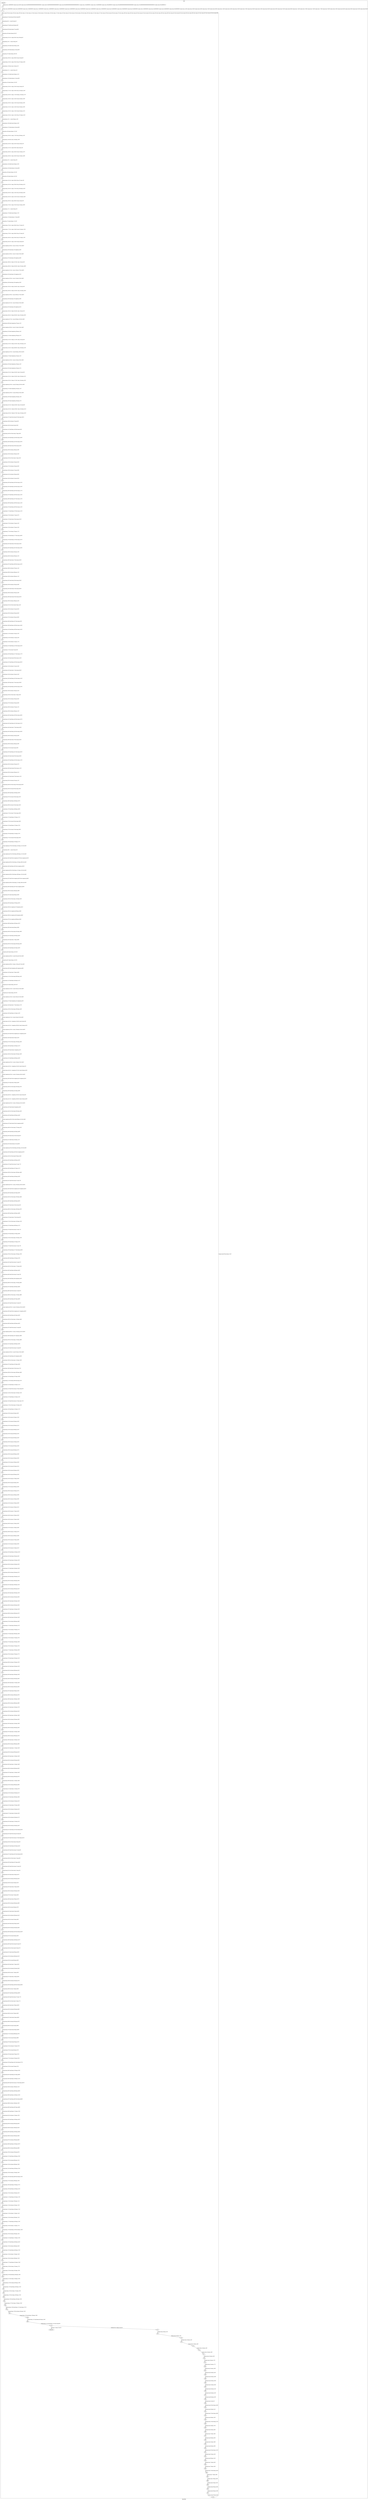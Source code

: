 digraph G {
label="Btor2XCFA";
subgraph cluster_0 {
label="main";
main_init[];
l1[];
l3[];
l4[];
l5[];
l6[];
l7[];
l8[];
l9[];
l10[];
l11[];
l12[];
l13[];
l14[];
l15[];
l16[];
l17[];
l18[];
l19[];
l20[];
l21[];
l22[];
l23[];
l24[];
l25[];
l26[];
l27[];
l28[];
l29[];
l30[];
l31[];
l32[];
l33[];
l34[];
l35[];
l36[];
l37[];
l38[];
l39[];
l40[];
l41[];
l42[];
l43[];
l44[];
l45[];
l46[];
l47[];
l48[];
l49[];
l50[];
l51[];
l52[];
l53[];
l54[];
l55[];
l56[];
l57[];
l58[];
l59[];
l60[];
l61[];
l62[];
l63[];
l64[];
l65[];
l66[];
l67[];
l68[];
l69[];
l70[];
l71[];
l72[];
l73[];
l74[];
l75[];
l76[];
l77[];
l78[];
l79[];
l80[];
l81[];
l82[];
l83[];
l84[];
l85[];
l86[];
l87[];
l88[];
l89[];
l90[];
l91[];
l92[];
l93[];
l94[];
l95[];
l96[];
l97[];
l98[];
l99[];
l100[];
l101[];
l102[];
l103[];
l104[];
l105[];
l106[];
l107[];
l108[];
l109[];
l110[];
l111[];
l112[];
l113[];
l114[];
l115[];
l116[];
l117[];
l118[];
l119[];
l120[];
l121[];
l122[];
l123[];
l124[];
l125[];
l126[];
l127[];
l128[];
l129[];
l130[];
l131[];
l132[];
l133[];
l134[];
l135[];
l136[];
l137[];
l138[];
l139[];
l140[];
l141[];
l142[];
l143[];
l144[];
l145[];
l146[];
l147[];
l148[];
l149[];
l150[];
l151[];
l152[];
l153[];
l154[];
l155[];
l156[];
l157[];
l158[];
l159[];
l160[];
l161[];
l162[];
l163[];
l164[];
l165[];
l166[];
l167[];
l168[];
l169[];
l170[];
l171[];
l172[];
l173[];
l174[];
l175[];
l176[];
l177[];
l178[];
l179[];
l180[];
l181[];
l182[];
l183[];
l184[];
l185[];
l186[];
l187[];
l188[];
l189[];
l190[];
l191[];
l192[];
l193[];
l194[];
l195[];
l196[];
l197[];
l198[];
l199[];
l200[];
l201[];
l202[];
l203[];
l204[];
l205[];
l206[];
l207[];
l208[];
l209[];
l210[];
l211[];
l212[];
l213[];
l214[];
l215[];
l216[];
l217[];
l218[];
l219[];
l220[];
l221[];
l222[];
l223[];
l224[];
l225[];
l226[];
l227[];
l228[];
l229[];
l230[];
l231[];
l232[];
l233[];
l234[];
l235[];
l236[];
l237[];
l238[];
l239[];
l240[];
l241[];
l242[];
l243[];
l244[];
l245[];
l246[];
l247[];
l248[];
l249[];
l250[];
l251[];
l252[];
l253[];
l254[];
l255[];
l256[];
l257[];
l258[];
l259[];
l260[];
l261[];
l262[];
l263[];
l264[];
l265[];
l266[];
l267[];
l268[];
l269[];
l270[];
l271[];
l272[];
l273[];
l274[];
l275[];
l276[];
l277[];
l278[];
l279[];
l280[];
l281[];
l282[];
l283[];
l284[];
l285[];
l286[];
l287[];
l288[];
l289[];
l290[];
l291[];
l292[];
l293[];
l294[];
l295[];
l296[];
l297[];
l298[];
l299[];
l300[];
l301[];
l302[];
l303[];
l304[];
l305[];
l306[];
l307[];
l308[];
l309[];
l310[];
l311[];
l312[];
l313[];
l314[];
l315[];
l316[];
l317[];
l318[];
l319[];
l320[];
l321[];
l322[];
l323[];
l324[];
l325[];
l326[];
l327[];
l328[];
l329[];
l330[];
l331[];
l332[];
l333[];
l334[];
l335[];
l336[];
l337[];
l338[];
l339[];
l340[];
l341[];
l342[];
l343[];
l344[];
l345[];
l346[];
l347[];
l348[];
l349[];
l350[];
l351[];
l352[];
l353[];
l354[];
l355[];
l356[];
l357[];
l358[];
l359[];
l360[];
l361[];
l362[];
l363[];
l364[];
l365[];
l366[];
l367[];
l368[];
l369[];
l370[];
l371[];
l372[];
l373[];
l374[];
l375[];
l376[];
l377[];
l378[];
l379[];
l380[];
l381[];
l382[];
l383[];
l384[];
l385[];
l386[];
l387[];
l388[];
l389[];
l390[];
l391[];
l392[];
l393[];
l394[];
l395[];
l396[];
l397[];
l398[];
l399[];
l400[];
l401[];
l402[];
l403[];
l404[];
l405[];
l406[];
l407[];
l408[];
l409[];
l410[];
l411[];
l412[];
l413[];
l414[];
l415[];
l416[];
l417[];
l418[];
l419[];
l420[];
l421[];
l422[];
l423[];
l424[];
l425[];
l426[];
l427[];
l428[];
l429[];
l430[];
l431[];
l432[];
l433[];
l434[];
l435[];
l436[];
l437[];
l438[];
l439[];
l440[];
l441[];
l442[];
l443[];
l444[];
l445[];
l446[];
l447[];
l448[];
l449[];
l450[];
l451[];
l452[];
l453[];
l454[];
l455[];
l456[];
l457[];
l458[];
l459[];
l460[];
l461[];
l462[];
l463[];
l464[];
l465[];
l466[];
l467[];
l468[];
l469[];
l470[];
l471[];
l472[];
l473[];
l474[];
l475[];
l476[];
l477[];
l478[];
l479[];
l480[];
l481[];
l482[];
l483[];
l484[];
l485[];
l486[];
l487[];
l488[];
l489[];
l490[];
l491[];
l492[];
l493[];
l494[];
l495[];
l496[];
l497[];
l498[];
l499[];
l500[];
l501[];
l502[];
l503[];
l504[];
l505[];
l506[];
l507[];
l508[];
l509[];
l510[];
l511[];
l512[];
l513[];
l514[];
l515[];
l516[];
l517[];
l518[];
l519[];
l520[];
l521[];
l522[];
l523[];
l524[];
l525[];
l526[];
l527[];
l528[];
l529[];
l530[];
l531[];
l532[];
l533[];
l534[];
l535[];
l536[];
l537[];
l538[];
l539[];
l540[];
l541[];
l542[];
l543[];
l544[];
l545[];
l546[];
l547[];
l548[];
l549[];
l550[];
l551[];
l552[];
l553[];
l554[];
l555[];
l556[];
l557[];
l558[];
l559[];
l560[];
l561[];
l562[];
l563[];
l564[];
l565[];
l566[];
l567[];
l568[];
l569[];
l570[];
main_error[];
l571[];
l572[];
l573[];
l574[];
l575[];
l576[];
l577[];
l578[];
l579[];
l580[];
l581[];
l582[];
l583[];
l584[];
l585[];
l586[];
l587[];
l588[];
l589[];
l590[];
l591[];
l592[];
l593[];
l594[];
l595[];
l596[];
l597[];
l598[];
l599[];
l600[];
l601[];
l602[];
l603[];
l604[];
l605[];
l606[];
l607[];
l608[];
l609[];
l610[];
l611[];
l612[];
main_init -> l1 [label="[(assign const_5 #b00000000),(assign const_40 #b0),(assign const_94 #b00000000000000000000000000000001),(assign const_95 #b000000000000000000000000),(assign const_98 #b00000000000000000000000000000011),(assign const_118 #b00000001),(assign const_152 #b00000000),(assign const_198 #b00000010),(assign const_206 #b00000000000000000000000000000000),(assign const_225 #b00000000000000000000000000000010),(assign const_503 #b00000011)] "];
l3 -> l4 [label="[(havoc input_93),(havoc input_103),(havoc input_108),(havoc input_112),(havoc input_113),(havoc input_114),(havoc input_115),(havoc input_116),(havoc input_117),(havoc input_120),(havoc input_125),(havoc input_142),(havoc input_145),(havoc input_146),(havoc input_151),(havoc input_157),(havoc input_159),(havoc input_160),(havoc input_167),(havoc input_168),(havoc input_236),(havoc input_243),(havoc input_252),(havoc input_254),(havoc input_256),(havoc input_258),(havoc input_260),(havoc input_262),(havoc input_302),(havoc input_304),(havoc input_306),(havoc input_314),(havoc input_332),(havoc input_334),(havoc input_336)] "];
l4 -> l5 [label="[(assign binary_91 (bvand state_49 (bvnot state_89)))] "];
l5 -> l6 [label="[(assign binary_96 (++ const_95 state_6))] "];
l6 -> l7 [label="[(assign binary_97 (bvadd const_94 binary_96))] "];
l7 -> l8 [label="[(assign binary_99 (bvsrem binary_97 const_98))] "];
l8 -> l9 [label="[(assign slice_100 (extract binary_99 0 8))] "];
l9 -> l10 [label="[(assign ternary_101 (ite (= input_93 #b1) slice_100 state_6))] "];
l10 -> l11 [label="[(assign binary_104 (++ const_95 state_24))] "];
l11 -> l12 [label="[(assign binary_105 (bvadd const_94 binary_104))] "];
l12 -> l13 [label="[(assign binary_106 (bvsrem binary_105 const_98))] "];
l13 -> l14 [label="[(assign slice_107 (extract binary_106 0 8))] "];
l14 -> l15 [label="[(assign ternary_109 (ite (= input_108 #b1) state_20 state_8))] "];
l15 -> l16 [label="[(assign ternary_110 (ite (= input_103 #b1) slice_107 ternary_109))] "];
l16 -> l17 [label="[(assign binary_119 (bvxor const_118 state_12))] "];
l17 -> l18 [label="[(assign binary_121 (++ const_95 state_14))] "];
l18 -> l19 [label="[(assign binary_122 (bvadd const_94 binary_121))] "];
l19 -> l20 [label="[(assign binary_123 (bvsrem binary_122 const_98))] "];
l20 -> l21 [label="[(assign slice_124 (extract binary_123 0 8))] "];
l21 -> l22 [label="[(assign ternary_126 (ite (= input_125 #b1) state_16 state_10))] "];
l22 -> l23 [label="[(assign ternary_127 (ite (= input_120 #b1) slice_124 ternary_126))] "];
l23 -> l24 [label="[(assign ternary_128 (ite (= input_117 #b1) binary_119 ternary_127))] "];
l24 -> l25 [label="[(assign ternary_129 (ite (= input_116 #b1) state_24 ternary_128))] "];
l25 -> l26 [label="[(assign ternary_130 (ite (= input_115 #b1) state_26 ternary_129))] "];
l26 -> l27 [label="[(assign ternary_131 (ite (= input_114 #b1) state_18 ternary_130))] "];
l27 -> l28 [label="[(assign ternary_132 (ite (= input_113 #b1) state_20 ternary_131))] "];
l28 -> l29 [label="[(assign ternary_133 (ite (= input_112 #b1) slice_107 ternary_132))] "];
l29 -> l30 [label="[(assign binary_135 (++ const_95 binary_119))] "];
l30 -> l31 [label="[(assign binary_136 (bvadd const_94 binary_135))] "];
l31 -> l32 [label="[(assign binary_137 (bvsrem binary_136 const_98))] "];
l32 -> l33 [label="[(assign slice_138 (extract binary_137 0 8))] "];
l33 -> l34 [label="[(assign ternary_139 (ite (= input_117 #b1) slice_138 binary_119))] "];
l34 -> l35 [label="[(assign binary_140 (bvxor const_118 ternary_139))] "];
l35 -> l36 [label="[(assign ternary_143 (ite (= input_142 #b1) state_16 state_14))] "];
l36 -> l37 [label="[(assign ternary_147 (ite (= input_93 #b1) state_6 state_16))] "];
l37 -> l38 [label="[(assign ternary_148 (ite (= input_146 #b1) state_10 ternary_147))] "];
l38 -> l39 [label="[(assign ternary_149 (ite (= input_145 #b1) state_10 ternary_148))] "];
l39 -> l40 [label="[(assign binary_153 (++ const_95 state_18))] "];
l40 -> l41 [label="[(assign binary_154 (bvadd const_94 binary_153))] "];
l41 -> l42 [label="[(assign binary_155 (bvsrem binary_154 const_98))] "];
l42 -> l43 [label="[(assign slice_156 (extract binary_155 0 8))] "];
l43 -> l44 [label="[(assign slice_158 (extract binary_154 0 8))] "];
l44 -> l45 [label="[(assign ternary_161 (ite (= input_160 #b1) slice_107 state_18))] "];
l45 -> l46 [label="[(assign ternary_162 (ite (= input_159 #b1) slice_156 ternary_161))] "];
l46 -> l47 [label="[(assign ternary_163 (ite (= input_157 #b1) slice_158 ternary_162))] "];
l47 -> l48 [label="[(assign ternary_164 (ite (= input_114 #b1) slice_156 ternary_163))] "];
l48 -> l49 [label="[(assign ternary_165 (ite (= input_151 #b1) const_152 ternary_164))] "];
l49 -> l50 [label="[(assign ternary_169 (ite (= input_168 #b1) state_10 state_20))] "];
l50 -> l51 [label="[(assign ternary_170 (ite (= input_167 #b1) state_10 ternary_169))] "];
l51 -> l52 [label="[(assign binary_172 (++ const_95 state_22))] "];
l52 -> l53 [label="[(assign binary_173 (bvadd const_94 binary_172))] "];
l53 -> l54 [label="[(assign binary_174 (bvsrem binary_173 const_98))] "];
l54 -> l55 [label="[(assign slice_175 (extract binary_174 0 8))] "];
l55 -> l56 [label="[(assign ternary_176 (ite (= input_108 #b1) slice_175 state_22))] "];
l56 -> l57 [label="[(assign ternary_177 (ite (= input_116 #b1) const_152 ternary_176))] "];
l57 -> l58 [label="[(assign ternary_179 (ite (= input_108 #b1) slice_107 state_24))] "];
l58 -> l59 [label="[(assign ternary_180 (ite (= input_103 #b1) slice_107 ternary_179))] "];
l59 -> l60 [label="[(assign ternary_182 (ite (= input_116 #b1) state_24 state_26))] "];
l60 -> l61 [label="[(assign comparison_184 (ite (= const_152 slice_107) #b1 #b0))] "];
l61 -> l62 [label="[(assign binary_185 (bvand input_103 comparison_184))] "];
l62 -> l63 [label="[(assign comparison_186 (ite (= const_152 state_20) #b1 #b0))] "];
l63 -> l64 [label="[(assign binary_187 (bvand input_160 comparison_186))] "];
l64 -> l65 [label="[(assign ternary_188 (ite (= binary_187 #b1) const_118 state_28))] "];
l65 -> l66 [label="[(assign ternary_189 (ite (= binary_185 #b1) const_152 ternary_188))] "];
l66 -> l67 [label="[(assign comparison_191 (ite (= const_118 slice_107) #b1 #b0))] "];
l67 -> l68 [label="[(assign binary_192 (bvand input_103 comparison_191))] "];
l68 -> l69 [label="[(assign comparison_193 (ite (= const_118 state_20) #b1 #b0))] "];
l69 -> l70 [label="[(assign binary_194 (bvand input_160 comparison_193))] "];
l70 -> l71 [label="[(assign ternary_195 (ite (= binary_194 #b1) const_118 state_30))] "];
l71 -> l72 [label="[(assign ternary_196 (ite (= binary_192 #b1) const_152 ternary_195))] "];
l72 -> l73 [label="[(assign comparison_199 (ite (= const_198 slice_107) #b1 #b0))] "];
l73 -> l74 [label="[(assign binary_200 (bvand input_103 comparison_199))] "];
l74 -> l75 [label="[(assign comparison_201 (ite (= const_198 state_20) #b1 #b0))] "];
l75 -> l76 [label="[(assign binary_202 (bvand input_160 comparison_201))] "];
l76 -> l77 [label="[(assign ternary_203 (ite (= binary_202 #b1) const_118 state_32))] "];
l77 -> l78 [label="[(assign ternary_204 (ite (= binary_200 #b1) const_152 ternary_203))] "];
l78 -> l79 [label="[(assign comparison_207 (ite (= const_206 binary_106) #b1 #b0))] "];
l79 -> l80 [label="[(assign binary_208 (bvand comparison_207 input_112))] "];
l80 -> l81 [label="[(assign comparison_209 (ite (= const_152 state_18) #b1 #b0))] "];
l81 -> l82 [label="[(assign binary_210 (bvand comparison_209 input_114))] "];
l82 -> l83 [label="[(assign binary_211 (bvand comparison_209 input_157))] "];
l83 -> l84 [label="[(assign ternary_212 (ite (= binary_211 #b1) const_152 state_34))] "];
l84 -> l85 [label="[(assign ternary_213 (ite (= binary_210 #b1) const_118 ternary_212))] "];
l85 -> l86 [label="[(assign ternary_214 (ite (= binary_208 #b1) const_118 ternary_213))] "];
l86 -> l87 [label="[(assign comparison_216 (ite (= const_94 binary_106) #b1 #b0))] "];
l87 -> l88 [label="[(assign binary_217 (bvand comparison_216 input_112))] "];
l88 -> l89 [label="[(assign comparison_218 (ite (= const_118 state_18) #b1 #b0))] "];
l89 -> l90 [label="[(assign binary_219 (bvand comparison_218 input_114))] "];
l90 -> l91 [label="[(assign binary_220 (bvand comparison_218 input_157))] "];
l91 -> l92 [label="[(assign ternary_221 (ite (= binary_220 #b1) const_152 state_36))] "];
l92 -> l93 [label="[(assign ternary_222 (ite (= binary_219 #b1) const_118 ternary_221))] "];
l93 -> l94 [label="[(assign ternary_223 (ite (= binary_217 #b1) const_118 ternary_222))] "];
l94 -> l95 [label="[(assign comparison_226 (ite (= const_225 binary_106) #b1 #b0))] "];
l95 -> l96 [label="[(assign binary_227 (bvand comparison_226 input_112))] "];
l96 -> l97 [label="[(assign comparison_228 (ite (= const_198 state_18) #b1 #b0))] "];
l97 -> l98 [label="[(assign binary_229 (bvand comparison_228 input_114))] "];
l98 -> l99 [label="[(assign binary_230 (bvand comparison_228 input_157))] "];
l99 -> l100 [label="[(assign ternary_231 (ite (= binary_230 #b1) const_152 state_38))] "];
l100 -> l101 [label="[(assign ternary_232 (ite (= binary_229 #b1) const_118 ternary_231))] "];
l101 -> l102 [label="[(assign ternary_233 (ite (= binary_227 #b1) const_118 ternary_232))] "];
l102 -> l103 [label="[(assign binary_237 (bvand (bvnot state_43) (bvnot input_236)))] "];
l103 -> l104 [label="[(assign binary_238 (bvor binary_237 input_93))] "];
l104 -> l105 [label="[(assign binary_240 (bvor state_45 input_236))] "];
l105 -> l106 [label="[(assign binary_241 (bvand binary_240 (bvnot input_93)))] "];
l106 -> l107 [label="[(assign binary_244 (bvor (bvnot state_47) input_243))] "];
l107 -> l108 [label="[(assign binary_245 (bvand binary_244 (bvnot input_108)))] "];
l108 -> l109 [label="[(assign binary_246 (bvand binary_245 (bvnot input_103)))] "];
l109 -> l110 [label="[(assign binary_248 (bvand state_49 (bvnot input_243)))] "];
l110 -> l111 [label="[(assign binary_249 (bvor binary_248 input_108))] "];
l111 -> l112 [label="[(assign binary_250 (bvor binary_249 input_103))] "];
l112 -> l113 [label="[(assign binary_253 (bvor (bvnot state_51) input_252))] "];
l113 -> l114 [label="[(assign binary_255 (bvor binary_253 input_254))] "];
l114 -> l115 [label="[(assign binary_257 (bvor binary_255 input_256))] "];
l115 -> l116 [label="[(assign binary_259 (bvor binary_257 input_258))] "];
l116 -> l117 [label="[(assign binary_261 (bvor binary_259 input_260))] "];
l117 -> l118 [label="[(assign binary_263 (bvor binary_261 input_262))] "];
l118 -> l119 [label="[(assign binary_264 (bvand binary_263 (bvnot input_125)))] "];
l119 -> l120 [label="[(assign binary_265 (bvand binary_264 (bvnot input_120)))] "];
l120 -> l121 [label="[(assign binary_266 (bvand binary_265 (bvnot input_117)))] "];
l121 -> l122 [label="[(assign binary_267 (bvand binary_266 (bvnot input_116)))] "];
l122 -> l123 [label="[(assign binary_268 (bvand binary_267 (bvnot input_115)))] "];
l123 -> l124 [label="[(assign binary_269 (bvand binary_268 (bvnot input_114)))] "];
l124 -> l125 [label="[(assign binary_270 (bvand binary_269 (bvnot input_113)))] "];
l125 -> l126 [label="[(assign binary_271 (bvand binary_270 (bvnot input_112)))] "];
l126 -> l127 [label="[(assign binary_272 (bvor binary_271 input_167))] "];
l127 -> l128 [label="[(assign binary_274 (bvand state_53 (bvnot input_252)))] "];
l128 -> l129 [label="[(assign binary_275 (bvor binary_274 input_125))] "];
l129 -> l130 [label="[(assign binary_276 (bvor binary_275 input_120))] "];
l130 -> l131 [label="[(assign binary_277 (bvor binary_276 input_117))] "];
l131 -> l132 [label="[(assign binary_278 (bvand binary_277 (bvnot input_168)))] "];
l132 -> l133 [label="[(assign binary_279 (bvand binary_278 (bvnot input_167)))] "];
l133 -> l134 [label="[(assign binary_281 (bvand state_55 (bvnot input_254)))] "];
l134 -> l135 [label="[(assign binary_282 (bvand binary_281 (bvnot input_146)))] "];
l135 -> l136 [label="[(assign binary_283 (bvor binary_282 input_116))] "];
l136 -> l137 [label="[(assign binary_284 (bvor binary_283 input_115))] "];
l137 -> l138 [label="[(assign binary_286 (bvand state_57 (bvnot input_256)))] "];
l138 -> l139 [label="[(assign binary_287 (bvand binary_286 (bvnot input_145)))] "];
l139 -> l140 [label="[(assign binary_288 (bvor binary_287 input_114))] "];
l140 -> l141 [label="[(assign binary_289 (bvor binary_288 input_113))] "];
l141 -> l142 [label="[(assign binary_290 (bvor binary_289 input_112))] "];
l142 -> l143 [label="[(assign binary_292 (bvand state_59 (bvnot input_258)))] "];
l143 -> l144 [label="[(assign binary_293 (bvor binary_292 input_168))] "];
l144 -> l145 [label="[(assign binary_295 (bvand state_61 (bvnot input_260)))] "];
l145 -> l146 [label="[(assign binary_296 (bvor binary_295 input_146))] "];
l146 -> l147 [label="[(assign binary_298 (bvand state_63 (bvnot input_262)))] "];
l147 -> l148 [label="[(assign binary_299 (bvor binary_298 input_145))] "];
l148 -> l149 [label="[(assign binary_301 (bvor (bvnot state_65) input_142))] "];
l149 -> l150 [label="[(assign binary_303 (bvor binary_301 input_302))] "];
l150 -> l151 [label="[(assign binary_305 (bvor binary_303 input_304))] "];
l151 -> l152 [label="[(assign binary_307 (bvor binary_305 input_306))] "];
l152 -> l153 [label="[(assign binary_308 (bvand binary_307 (bvnot input_93)))] "];
l153 -> l154 [label="[(assign binary_309 (bvand binary_308 (bvnot input_146)))] "];
l154 -> l155 [label="[(assign binary_310 (bvand binary_309 (bvnot input_145)))] "];
l155 -> l156 [label="[(assign binary_311 (bvor binary_310 input_125))] "];
l156 -> l157 [label="[(assign binary_312 (bvor binary_311 input_120))] "];
l157 -> l158 [label="[(assign binary_313 (bvor binary_312 input_117))] "];
l158 -> l159 [label="[(assign binary_315 (bvand binary_313 (bvnot input_314)))] "];
l159 -> l160 [label="[(assign binary_317 (bvor state_67 input_93))] "];
l160 -> l161 [label="[(assign binary_318 (bvand binary_317 (bvnot input_117)))] "];
l161 -> l162 [label="[(assign binary_320 (bvand state_69 (bvnot input_142)))] "];
l162 -> l163 [label="[(assign binary_321 (bvand binary_320 (bvnot input_302)))] "];
l163 -> l164 [label="[(assign binary_322 (bvor binary_321 input_146))] "];
l164 -> l165 [label="[(assign binary_324 (bvand state_71 (bvnot input_304)))] "];
l165 -> l166 [label="[(assign binary_325 (bvor binary_324 input_145))] "];
l166 -> l167 [label="[(assign binary_326 (bvand binary_325 (bvnot input_125)))] "];
l167 -> l168 [label="[(assign binary_328 (bvand state_73 (bvnot input_306)))] "];
l168 -> l169 [label="[(assign binary_329 (bvand binary_328 (bvnot input_120)))] "];
l169 -> l170 [label="[(assign binary_330 (bvor binary_329 input_314))] "];
l170 -> l171 [label="[(assign binary_333 (bvor (bvnot state_75) input_332))] "];
l171 -> l172 [label="[(assign binary_335 (bvor binary_333 input_334))] "];
l172 -> l173 [label="[(assign binary_337 (bvor binary_335 input_336))] "];
l173 -> l174 [label="[(assign binary_338 (bvor binary_337 input_115))] "];
l174 -> l175 [label="[(assign binary_339 (bvor binary_338 input_113))] "];
l175 -> l176 [label="[(assign binary_340 (bvand binary_339 (bvnot input_168)))] "];
l176 -> l177 [label="[(assign binary_341 (bvand binary_340 (bvnot input_167)))] "];
l177 -> l178 [label="[(assign binary_342 (bvand binary_341 (bvnot input_151)))] "];
l178 -> l179 [label="[(assign binary_344 (bvand state_77 (bvnot input_160)))] "];
l179 -> l180 [label="[(assign binary_345 (bvand binary_344 (bvnot input_108)))] "];
l180 -> l181 [label="[(assign binary_346 (bvor binary_345 input_168))] "];
l181 -> l182 [label="[(assign binary_348 (bvand state_79 (bvnot input_334)))] "];
l182 -> l183 [label="[(assign binary_349 (bvor binary_348 input_108))] "];
l183 -> l184 [label="[(assign binary_351 (bvor state_81 input_160))] "];
l184 -> l185 [label="[(assign binary_352 (bvand binary_351 (bvnot input_332)))] "];
l185 -> l186 [label="[(assign binary_354 (bvand state_83 (bvnot input_336)))] "];
l186 -> l187 [label="[(assign binary_355 (bvand binary_354 (bvnot input_113)))] "];
l187 -> l188 [label="[(assign binary_356 (bvor binary_355 input_167))] "];
l188 -> l189 [label="[(assign binary_358 (bvand state_85 (bvnot input_112)))] "];
l189 -> l190 [label="[(assign binary_359 (bvor binary_358 input_151))] "];
l190 -> l191 [label="[(assign binary_361 (bvand state_87 (bvnot input_115)))] "];
l191 -> l192 [label="[(assign binary_362 (bvor binary_361 input_112))] "];
l192 -> l193 [label="[(assign binary_364 (bvor (bvnot state_43) (bvnot input_236)))] "];
l193 -> l194 [label="[(assign binary_365 (bvor state_49 (bvnot input_243)))] "];
l194 -> l195 [label="[(assign binary_366 (bvand binary_364 binary_365))] "];
l195 -> l196 [label="[(assign binary_367 (bvor state_53 (bvnot input_252)))] "];
l196 -> l197 [label="[(assign binary_368 (bvand binary_366 binary_367))] "];
l197 -> l198 [label="[(assign binary_369 (bvor state_55 (bvnot input_254)))] "];
l198 -> l199 [label="[(assign binary_370 (bvand binary_368 binary_369))] "];
l199 -> l200 [label="[(assign binary_371 (bvor state_57 (bvnot input_256)))] "];
l200 -> l201 [label="[(assign binary_372 (bvand binary_370 binary_371))] "];
l201 -> l202 [label="[(assign binary_373 (bvor state_59 (bvnot input_258)))] "];
l202 -> l203 [label="[(assign binary_374 (bvand binary_372 binary_373))] "];
l203 -> l204 [label="[(assign binary_375 (bvor state_61 (bvnot input_260)))] "];
l204 -> l205 [label="[(assign binary_376 (bvand binary_374 binary_375))] "];
l205 -> l206 [label="[(assign binary_377 (bvor state_63 (bvnot input_262)))] "];
l206 -> l207 [label="[(assign binary_378 (bvand binary_376 binary_377))] "];
l207 -> l208 [label="[(assign comparison_379 (ite (bvule binary_135 binary_121) #b1 #b0))] "];
l208 -> l209 [label="[(assign binary_380 (++ const_95 state_16))] "];
l209 -> l210 [label="[(assign comparison_381 (ite (bvule binary_380 binary_121) #b1 #b0))] "];
l210 -> l211 [label="[(assign binary_382 (bvand (bvnot comparison_379) (bvnot comparison_381)))] "];
l211 -> l212 [label="[(assign comparison_383 (ite (bvule binary_135 binary_380) #b1 #b0))] "];
l212 -> l213 [label="[(assign binary_384 (bvand binary_382 (bvnot comparison_383)))] "];
l213 -> l214 [label="[(assign comparison_385 (ite (bvule binary_121 binary_135) #b1 #b0))] "];
l214 -> l215 [label="[(assign comparison_386 (ite (bvule binary_380 binary_135) #b1 #b0))] "];
l215 -> l216 [label="[(assign binary_387 (bvand (bvnot comparison_385) (bvnot comparison_386)))] "];
l216 -> l217 [label="[(assign comparison_388 (ite (bvule binary_121 binary_380) #b1 #b0))] "];
l217 -> l218 [label="[(assign binary_389 (bvand binary_387 (bvnot comparison_388)))] "];
l218 -> l219 [label="[(assign binary_390 (bvor binary_384 binary_389))] "];
l219 -> l220 [label="[(assign binary_391 (bvand state_69 binary_390))] "];
l220 -> l221 [label="[(assign binary_392 (bvor (bvnot input_142) binary_391))] "];
l221 -> l222 [label="[(assign binary_393 (bvand binary_378 binary_392))] "];
l222 -> l223 [label="[(assign binary_394 (bvor comparison_379 comparison_381))] "];
l223 -> l224 [label="[(assign binary_395 (bvor comparison_383 binary_394))] "];
l224 -> l225 [label="[(assign binary_396 (bvor comparison_385 comparison_386))] "];
l225 -> l226 [label="[(assign binary_397 (bvor comparison_388 binary_396))] "];
l226 -> l227 [label="[(assign binary_398 (bvand binary_395 binary_397))] "];
l227 -> l228 [label="[(assign binary_399 (bvand state_69 binary_398))] "];
l228 -> l229 [label="[(assign binary_400 (bvor (bvnot input_302) binary_399))] "];
l229 -> l230 [label="[(assign binary_401 (bvand binary_393 binary_400))] "];
l230 -> l231 [label="[(assign binary_402 (bvand state_71 binary_398))] "];
l231 -> l232 [label="[(assign binary_403 (bvor (bvnot input_304) binary_402))] "];
l232 -> l233 [label="[(assign binary_404 (bvand binary_401 binary_403))] "];
l233 -> l234 [label="[(assign slice_405 (extract binary_123 8 32))] "];
l234 -> l235 [label="[(assign comparison_406 (ite (= const_95 slice_405) #b1 #b0))] "];
l235 -> l236 [label="[(assign slice_407 (extract binary_123 0 8))] "];
l236 -> l237 [label="[(assign comparison_408 (ite (= binary_119 slice_407) #b1 #b0))] "];
l237 -> l238 [label="[(assign binary_409 (bvand comparison_406 comparison_408))] "];
l238 -> l239 [label="[(assign binary_410 (bvand state_73 binary_409))] "];
l239 -> l240 [label="[(assign binary_411 (bvor (bvnot input_306) binary_410))] "];
l240 -> l241 [label="[(assign binary_412 (bvand binary_404 binary_411))] "];
l241 -> l242 [label="[(assign slice_413 (extract binary_106 8 32))] "];
l242 -> l243 [label="[(assign comparison_414 (ite (= const_95 slice_413) #b1 #b0))] "];
l243 -> l244 [label="[(assign slice_415 (extract binary_106 0 8))] "];
l244 -> l245 [label="[(assign comparison_416 (ite (= state_20 slice_415) #b1 #b0))] "];
l245 -> l246 [label="[(assign binary_417 (bvand comparison_414 comparison_416))] "];
l246 -> l247 [label="[(assign binary_418 (bvand state_77 (bvnot binary_417)))] "];
l247 -> l248 [label="[(assign binary_419 (bvor (bvnot input_160) binary_418))] "];
l248 -> l249 [label="[(assign binary_420 (bvand binary_412 binary_419))] "];
l249 -> l250 [label="[(assign comparison_421 (ite (= state_18 state_20) #b1 #b0))] "];
l250 -> l251 [label="[(assign ternary_422 (ite (= comparison_218 #b1) state_36 state_38))] "];
l251 -> l252 [label="[(assign ternary_423 (ite (= comparison_209 #b1) state_34 ternary_422))] "];
l252 -> l253 [label="[(assign comparison_424 (ite (= const_118 ternary_423) #b1 #b0))] "];
l253 -> l254 [label="[(assign binary_425 (bvand (bvnot comparison_421) comparison_424))] "];
l254 -> l255 [label="[(assign binary_426 (bvand state_81 binary_425))] "];
l255 -> l256 [label="[(assign binary_427 (bvor (bvnot input_159) binary_426))] "];
l256 -> l257 [label="[(assign binary_428 (bvand binary_420 binary_427))] "];
l257 -> l258 [label="[(assign binary_429 (bvand state_81 comparison_421))] "];
l258 -> l259 [label="[(assign binary_430 (bvor (bvnot input_332) binary_429))] "];
l259 -> l260 [label="[(assign binary_431 (bvand binary_428 binary_430))] "];
l260 -> l261 [label="[(assign comparison_432 (ite (= const_118 state_22) #b1 #b0))] "];
l261 -> l262 [label="[(assign ternary_433 (ite (= comparison_216 #b1) state_30 state_32))] "];
l262 -> l263 [label="[(assign ternary_434 (ite (= comparison_207 #b1) state_28 ternary_433))] "];
l263 -> l264 [label="[(assign comparison_435 (ite (= const_152 ternary_434) #b1 #b0))] "];
l264 -> l265 [label="[(assign binary_436 (bvand (bvnot comparison_432) comparison_435))] "];
l265 -> l266 [label="[(assign binary_437 (bvand state_79 binary_436))] "];
l266 -> l267 [label="[(assign binary_438 (bvor (bvnot input_334) binary_437))] "];
l267 -> l268 [label="[(assign binary_439 (bvand binary_431 binary_438))] "];
l268 -> l269 [label="[(assign ternary_440 (ite (= comparison_193 #b1) state_36 state_38))] "];
l269 -> l270 [label="[(assign ternary_441 (ite (= comparison_186 #b1) state_34 ternary_440))] "];
l270 -> l271 [label="[(assign comparison_442 (ite (= const_118 ternary_441) #b1 #b0))] "];
l271 -> l272 [label="[(assign binary_443 (bvand state_83 comparison_442))] "];
l272 -> l273 [label="[(assign binary_444 (bvor (bvnot input_336) binary_443))] "];
l273 -> l274 [label="[(assign binary_445 (bvand binary_439 binary_444))] "];
l274 -> l275 [label="[(assign comparison_446 (ite (bvule const_98 binary_153) #b1 #b0))] "];
l275 -> l276 [label="[(assign binary_447 (bvand state_85 (bvnot comparison_446)))] "];
l276 -> l277 [label="[(assign binary_448 (bvor (bvnot input_157) binary_447))] "];
l277 -> l278 [label="[(assign binary_449 (bvand binary_445 binary_448))] "];
l278 -> l279 [label="[(assign binary_450 (bvand state_45 (bvnot state_65)))] "];
l279 -> l280 [label="[(assign binary_451 (bvadd const_225 binary_121))] "];
l280 -> l281 [label="[(assign binary_452 (bvsrem binary_451 const_98))] "];
l281 -> l282 [label="[(assign comparison_453 (ite (bvule binary_452 binary_135) #b1 #b0))] "];
l282 -> l283 [label="[(assign binary_454 (bvand binary_450 (bvnot comparison_453)))] "];
l283 -> l284 [label="[(assign binary_455 (bvor (bvnot input_93) binary_454))] "];
l284 -> l285 [label="[(assign binary_456 (bvand binary_449 binary_455))] "];
l285 -> l286 [label="[(assign binary_457 (bvand (bvnot state_47) state_77))] "];
l286 -> l287 [label="[(assign binary_458 (bvand binary_457 binary_417))] "];
l287 -> l288 [label="[(assign binary_459 (bvor (bvnot input_108) binary_458))] "];
l288 -> l289 [label="[(assign binary_460 (bvand binary_456 binary_459))] "];
l289 -> l290 [label="[(assign binary_461 (bvand (bvnot state_47) state_79))] "];
l290 -> l291 [label="[(assign comparison_462 (ite (= const_118 ternary_434) #b1 #b0))] "];
l291 -> l292 [label="[(assign binary_463 (bvand (bvnot comparison_432) comparison_462))] "];
l292 -> l293 [label="[(assign binary_464 (bvand binary_461 binary_463))] "];
l293 -> l294 [label="[(assign binary_465 (bvor (bvnot input_103) binary_464))] "];
l294 -> l295 [label="[(assign binary_466 (bvand binary_460 binary_465))] "];
l295 -> l296 [label="[(assign binary_467 (bvand state_55 (bvnot state_65)))] "];
l296 -> l297 [label="[(assign binary_468 (bvor (bvnot input_146) binary_467))] "];
l297 -> l298 [label="[(assign binary_469 (bvand binary_466 binary_468))] "];
l298 -> l299 [label="[(assign binary_470 (bvand state_57 (bvnot state_65)))] "];
l299 -> l300 [label="[(assign binary_471 (bvor (bvnot input_145) binary_470))] "];
l300 -> l301 [label="[(assign binary_472 (bvand binary_469 binary_471))] "];
l301 -> l302 [label="[(assign binary_473 (bvand (bvnot state_51) state_71))] "];
l302 -> l303 [label="[(assign binary_474 (bvand binary_473 binary_390))] "];
l303 -> l304 [label="[(assign binary_475 (bvor (bvnot input_125) binary_474))] "];
l304 -> l305 [label="[(assign binary_476 (bvand binary_472 binary_475))] "];
l305 -> l306 [label="[(assign binary_477 (bvand (bvnot state_51) state_73))] "];
l306 -> l307 [label="[(assign binary_478 (bvand binary_477 (bvnot binary_409)))] "];
l307 -> l308 [label="[(assign binary_479 (bvor (bvnot input_120) binary_478))] "];
l308 -> l309 [label="[(assign binary_480 (bvand binary_476 binary_479))] "];
l309 -> l310 [label="[(assign binary_481 (bvand (bvnot state_51) state_67))] "];
l310 -> l311 [label="[(assign binary_482 (bvor (bvnot input_117) binary_481))] "];
l311 -> l312 [label="[(assign binary_483 (bvand binary_480 binary_482))] "];
l312 -> l313 [label="[(assign binary_484 (bvand (bvnot state_51) state_79))] "];
l313 -> l314 [label="[(assign binary_485 (bvand binary_484 comparison_432))] "];
l314 -> l315 [label="[(assign binary_486 (bvor (bvnot input_116) binary_485))] "];
l315 -> l316 [label="[(assign binary_487 (bvand binary_483 binary_486))] "];
l316 -> l317 [label="[(assign binary_488 (bvand (bvnot state_51) state_87))] "];
l317 -> l318 [label="[(assign binary_489 (bvor (bvnot input_115) binary_488))] "];
l318 -> l319 [label="[(assign binary_490 (bvand binary_487 binary_489))] "];
l319 -> l320 [label="[(assign binary_491 (bvand (bvnot state_51) state_81))] "];
l320 -> l321 [label="[(assign comparison_492 (ite (= const_152 ternary_423) #b1 #b0))] "];
l321 -> l322 [label="[(assign binary_493 (bvand (bvnot comparison_421) comparison_492))] "];
l322 -> l323 [label="[(assign binary_494 (bvand binary_491 binary_493))] "];
l323 -> l324 [label="[(assign binary_495 (bvor (bvnot input_114) binary_494))] "];
l324 -> l325 [label="[(assign binary_496 (bvand binary_490 binary_495))] "];
l325 -> l326 [label="[(assign binary_497 (bvand (bvnot state_51) state_83))] "];
l326 -> l327 [label="[(assign comparison_498 (ite (= const_152 ternary_441) #b1 #b0))] "];
l327 -> l328 [label="[(assign binary_499 (bvand binary_497 comparison_498))] "];
l328 -> l329 [label="[(assign binary_500 (bvor (bvnot input_113) binary_499))] "];
l329 -> l330 [label="[(assign binary_501 (bvand binary_496 binary_500))] "];
l330 -> l331 [label="[(assign binary_502 (bvand (bvnot state_51) state_85))] "];
l331 -> l332 [label="[(assign comparison_504 (ite (= const_503 state_18) #b1 #b0))] "];
l332 -> l333 [label="[(assign binary_505 (bvand binary_502 comparison_504))] "];
l333 -> l334 [label="[(assign binary_506 (bvor (bvnot input_112) binary_505))] "];
l334 -> l335 [label="[(assign binary_507 (bvand binary_501 binary_506))] "];
l335 -> l336 [label="[(assign binary_508 (bvand state_53 (bvnot state_75)))] "];
l336 -> l337 [label="[(assign binary_509 (bvor (bvnot input_168) binary_508))] "];
l337 -> l338 [label="[(assign binary_510 (bvand binary_507 binary_509))] "];
l338 -> l339 [label="[(assign binary_511 (bvor binary_508 (bvnot input_167)))] "];
l339 -> l340 [label="[(assign binary_512 (bvand binary_510 binary_511))] "];
l340 -> l341 [label="[(assign binary_513 (bvand (bvnot state_41) (bvnot state_65)))] "];
l341 -> l342 [label="[(assign binary_514 (bvor (bvnot input_314) binary_513))] "];
l342 -> l343 [label="[(assign binary_515 (bvand binary_512 binary_514))] "];
l343 -> l344 [label="[(assign binary_516 (bvand (bvnot state_41) (bvnot state_75)))] "];
l344 -> l345 [label="[(assign binary_517 (bvor (bvnot input_151) binary_516))] "];
l345 -> l346 [label="[(assign binary_518 (bvand binary_515 binary_517))] "];
l346 -> l347 [label="[(assign binary_519 (bvor input_236 input_243))] "];
l347 -> l348 [label="[(assign binary_520 (bvor input_252 binary_519))] "];
l348 -> l349 [label="[(assign binary_521 (bvor input_254 binary_520))] "];
l349 -> l350 [label="[(assign binary_522 (bvor input_256 binary_521))] "];
l350 -> l351 [label="[(assign binary_523 (bvor input_258 binary_522))] "];
l351 -> l352 [label="[(assign binary_524 (bvor input_260 binary_523))] "];
l352 -> l353 [label="[(assign binary_525 (bvor input_262 binary_524))] "];
l353 -> l354 [label="[(assign binary_526 (bvor input_142 binary_525))] "];
l354 -> l355 [label="[(assign binary_527 (bvor input_302 binary_526))] "];
l355 -> l356 [label="[(assign binary_528 (bvor input_304 binary_527))] "];
l356 -> l357 [label="[(assign binary_529 (bvor input_306 binary_528))] "];
l357 -> l358 [label="[(assign binary_530 (bvor input_160 binary_529))] "];
l358 -> l359 [label="[(assign binary_531 (bvor input_159 binary_530))] "];
l359 -> l360 [label="[(assign binary_532 (bvor input_332 binary_531))] "];
l360 -> l361 [label="[(assign binary_533 (bvor input_334 binary_532))] "];
l361 -> l362 [label="[(assign binary_534 (bvor input_336 binary_533))] "];
l362 -> l363 [label="[(assign binary_535 (bvor input_157 binary_534))] "];
l363 -> l364 [label="[(assign binary_536 (bvor input_93 binary_535))] "];
l364 -> l365 [label="[(assign binary_537 (bvor input_108 binary_536))] "];
l365 -> l366 [label="[(assign binary_538 (bvor input_103 binary_537))] "];
l366 -> l367 [label="[(assign binary_539 (bvor input_146 binary_538))] "];
l367 -> l368 [label="[(assign binary_540 (bvor input_145 binary_539))] "];
l368 -> l369 [label="[(assign binary_541 (bvor input_125 binary_540))] "];
l369 -> l370 [label="[(assign binary_542 (bvor input_120 binary_541))] "];
l370 -> l371 [label="[(assign binary_543 (bvor input_117 binary_542))] "];
l371 -> l372 [label="[(assign binary_544 (bvor input_116 binary_543))] "];
l372 -> l373 [label="[(assign binary_545 (bvor input_115 binary_544))] "];
l373 -> l374 [label="[(assign binary_546 (bvor input_114 binary_545))] "];
l374 -> l375 [label="[(assign binary_547 (bvor input_113 binary_546))] "];
l375 -> l376 [label="[(assign binary_548 (bvor input_112 binary_547))] "];
l376 -> l377 [label="[(assign binary_549 (bvor input_168 binary_548))] "];
l377 -> l378 [label="[(assign binary_550 (bvor input_167 binary_549))] "];
l378 -> l379 [label="[(assign binary_551 (bvor input_314 binary_550))] "];
l379 -> l380 [label="[(assign binary_552 (bvor input_151 binary_551))] "];
l380 -> l381 [label="[(assign binary_553 (bvand binary_518 binary_552))] "];
l381 -> l382 [label="[(assign binary_554 (bvand input_236 input_243))] "];
l382 -> l383 [label="[(assign binary_555 (bvand input_252 binary_519))] "];
l383 -> l384 [label="[(assign binary_556 (bvor binary_554 binary_555))] "];
l384 -> l385 [label="[(assign binary_557 (bvand input_254 binary_520))] "];
l385 -> l386 [label="[(assign binary_558 (bvor binary_556 binary_557))] "];
l386 -> l387 [label="[(assign binary_559 (bvand input_256 binary_521))] "];
l387 -> l388 [label="[(assign binary_560 (bvor binary_558 binary_559))] "];
l388 -> l389 [label="[(assign binary_561 (bvand input_258 binary_522))] "];
l389 -> l390 [label="[(assign binary_562 (bvor binary_560 binary_561))] "];
l390 -> l391 [label="[(assign binary_563 (bvand input_260 binary_523))] "];
l391 -> l392 [label="[(assign binary_564 (bvor binary_562 binary_563))] "];
l392 -> l393 [label="[(assign binary_565 (bvand input_262 binary_524))] "];
l393 -> l394 [label="[(assign binary_566 (bvor binary_564 binary_565))] "];
l394 -> l395 [label="[(assign binary_567 (bvand input_142 binary_525))] "];
l395 -> l396 [label="[(assign binary_568 (bvor binary_566 binary_567))] "];
l396 -> l397 [label="[(assign binary_569 (bvand input_302 binary_526))] "];
l397 -> l398 [label="[(assign binary_570 (bvor binary_568 binary_569))] "];
l398 -> l399 [label="[(assign binary_571 (bvand input_304 binary_527))] "];
l399 -> l400 [label="[(assign binary_572 (bvor binary_570 binary_571))] "];
l400 -> l401 [label="[(assign binary_573 (bvand input_306 binary_528))] "];
l401 -> l402 [label="[(assign binary_574 (bvor binary_572 binary_573))] "];
l402 -> l403 [label="[(assign binary_575 (bvand input_160 binary_529))] "];
l403 -> l404 [label="[(assign binary_576 (bvor binary_574 binary_575))] "];
l404 -> l405 [label="[(assign binary_577 (bvand input_159 binary_530))] "];
l405 -> l406 [label="[(assign binary_578 (bvor binary_576 binary_577))] "];
l406 -> l407 [label="[(assign binary_579 (bvand input_332 binary_531))] "];
l407 -> l408 [label="[(assign binary_580 (bvor binary_578 binary_579))] "];
l408 -> l409 [label="[(assign binary_581 (bvand input_334 binary_532))] "];
l409 -> l410 [label="[(assign binary_582 (bvor binary_580 binary_581))] "];
l410 -> l411 [label="[(assign binary_583 (bvand input_336 binary_533))] "];
l411 -> l412 [label="[(assign binary_584 (bvor binary_582 binary_583))] "];
l412 -> l413 [label="[(assign binary_585 (bvand input_157 binary_534))] "];
l413 -> l414 [label="[(assign binary_586 (bvor binary_584 binary_585))] "];
l414 -> l415 [label="[(assign binary_587 (bvand input_93 binary_535))] "];
l415 -> l416 [label="[(assign binary_588 (bvor binary_586 binary_587))] "];
l416 -> l417 [label="[(assign binary_589 (bvand input_108 binary_536))] "];
l417 -> l418 [label="[(assign binary_590 (bvor binary_588 binary_589))] "];
l418 -> l419 [label="[(assign binary_591 (bvand input_103 binary_537))] "];
l419 -> l420 [label="[(assign binary_592 (bvor binary_590 binary_591))] "];
l420 -> l421 [label="[(assign binary_593 (bvand input_146 binary_538))] "];
l421 -> l422 [label="[(assign binary_594 (bvor binary_592 binary_593))] "];
l422 -> l423 [label="[(assign binary_595 (bvand input_145 binary_539))] "];
l423 -> l424 [label="[(assign binary_596 (bvor binary_594 binary_595))] "];
l424 -> l425 [label="[(assign binary_597 (bvand input_125 binary_540))] "];
l425 -> l426 [label="[(assign binary_598 (bvor binary_596 binary_597))] "];
l426 -> l427 [label="[(assign binary_599 (bvand input_120 binary_541))] "];
l427 -> l428 [label="[(assign binary_600 (bvor binary_598 binary_599))] "];
l428 -> l429 [label="[(assign binary_601 (bvand input_117 binary_542))] "];
l429 -> l430 [label="[(assign binary_602 (bvor binary_600 binary_601))] "];
l430 -> l431 [label="[(assign binary_603 (bvand input_116 binary_543))] "];
l431 -> l432 [label="[(assign binary_604 (bvor binary_602 binary_603))] "];
l432 -> l433 [label="[(assign binary_605 (bvand input_115 binary_544))] "];
l433 -> l434 [label="[(assign binary_606 (bvor binary_604 binary_605))] "];
l434 -> l435 [label="[(assign binary_607 (bvand input_114 binary_545))] "];
l435 -> l436 [label="[(assign binary_608 (bvor binary_606 binary_607))] "];
l436 -> l437 [label="[(assign binary_609 (bvand input_113 binary_546))] "];
l437 -> l438 [label="[(assign binary_610 (bvor binary_608 binary_609))] "];
l438 -> l439 [label="[(assign binary_611 (bvand input_112 binary_547))] "];
l439 -> l440 [label="[(assign binary_612 (bvor binary_610 binary_611))] "];
l440 -> l441 [label="[(assign binary_613 (bvand input_168 binary_548))] "];
l441 -> l442 [label="[(assign binary_614 (bvor binary_612 binary_613))] "];
l442 -> l443 [label="[(assign binary_615 (bvand input_167 binary_549))] "];
l443 -> l444 [label="[(assign binary_616 (bvor binary_614 binary_615))] "];
l444 -> l445 [label="[(assign binary_617 (bvand input_314 binary_550))] "];
l445 -> l446 [label="[(assign binary_618 (bvor binary_616 binary_617))] "];
l446 -> l447 [label="[(assign binary_619 (bvand input_151 binary_551))] "];
l447 -> l448 [label="[(assign binary_620 (bvor binary_618 binary_619))] "];
l448 -> l449 [label="[(assign binary_621 (bvand binary_553 (bvnot binary_620)))] "];
l449 -> l450 [label="[(assign binary_622 (bvand (bvnot state_43) state_45))] "];
l450 -> l451 [label="[(assign binary_623 (bvand (bvnot state_41) (bvnot binary_622)))] "];
l451 -> l452 [label="[(assign binary_624 (bvor (bvnot state_43) state_45))] "];
l452 -> l453 [label="[(assign binary_625 (bvand binary_623 binary_624))] "];
l453 -> l454 [label="[(assign binary_626 (bvand (bvnot state_47) state_49))] "];
l454 -> l455 [label="[(assign binary_627 (bvand binary_625 (bvnot binary_626)))] "];
l455 -> l456 [label="[(assign binary_628 (bvor (bvnot state_47) state_49))] "];
l456 -> l457 [label="[(assign binary_629 (bvand binary_627 binary_628))] "];
l457 -> l458 [label="[(assign binary_630 (bvand (bvnot state_51) state_53))] "];
l458 -> l459 [label="[(assign binary_631 (bvor (bvnot state_51) state_53))] "];
l459 -> l460 [label="[(assign binary_632 (bvand state_55 binary_631))] "];
l460 -> l461 [label="[(assign binary_633 (bvor binary_630 binary_632))] "];
l461 -> l462 [label="[(assign binary_634 (bvor state_55 binary_631))] "];
l462 -> l463 [label="[(assign binary_635 (bvand state_57 binary_634))] "];
l463 -> l464 [label="[(assign binary_636 (bvor binary_633 binary_635))] "];
l464 -> l465 [label="[(assign binary_637 (bvor state_57 binary_634))] "];
l465 -> l466 [label="[(assign binary_638 (bvand state_59 binary_637))] "];
l466 -> l467 [label="[(assign binary_639 (bvor binary_636 binary_638))] "];
l467 -> l468 [label="[(assign binary_640 (bvor state_59 binary_637))] "];
l468 -> l469 [label="[(assign binary_641 (bvand state_61 binary_640))] "];
l469 -> l470 [label="[(assign binary_642 (bvor binary_639 binary_641))] "];
l470 -> l471 [label="[(assign binary_643 (bvor state_61 binary_640))] "];
l471 -> l472 [label="[(assign binary_644 (bvand state_63 binary_643))] "];
l472 -> l473 [label="[(assign binary_645 (bvor binary_642 binary_644))] "];
l473 -> l474 [label="[(assign binary_646 (bvand binary_629 (bvnot binary_645)))] "];
l474 -> l475 [label="[(assign binary_647 (bvor state_63 binary_643))] "];
l475 -> l476 [label="[(assign binary_648 (bvand binary_646 binary_647))] "];
l476 -> l477 [label="[(assign binary_649 (bvand (bvnot state_65) state_67))] "];
l477 -> l478 [label="[(assign binary_650 (bvor (bvnot state_65) state_67))] "];
l478 -> l479 [label="[(assign binary_651 (bvand state_69 binary_650))] "];
l479 -> l480 [label="[(assign binary_652 (bvor binary_649 binary_651))] "];
l480 -> l481 [label="[(assign binary_653 (bvor state_69 binary_650))] "];
l481 -> l482 [label="[(assign binary_654 (bvand state_71 binary_653))] "];
l482 -> l483 [label="[(assign binary_655 (bvor binary_652 binary_654))] "];
l483 -> l484 [label="[(assign binary_656 (bvor state_71 binary_653))] "];
l484 -> l485 [label="[(assign binary_657 (bvand state_73 binary_656))] "];
l485 -> l486 [label="[(assign binary_658 (bvor binary_655 binary_657))] "];
l486 -> l487 [label="[(assign binary_659 (bvand binary_648 (bvnot binary_658)))] "];
l487 -> l488 [label="[(assign binary_660 (bvor state_73 binary_656))] "];
l488 -> l489 [label="[(assign binary_661 (bvand binary_659 binary_660))] "];
l489 -> l490 [label="[(assign binary_662 (bvand (bvnot state_75) state_77))] "];
l490 -> l491 [label="[(assign binary_663 (bvor (bvnot state_75) state_77))] "];
l491 -> l492 [label="[(assign binary_664 (bvand state_79 binary_663))] "];
l492 -> l493 [label="[(assign binary_665 (bvor binary_662 binary_664))] "];
l493 -> l494 [label="[(assign binary_666 (bvor state_79 binary_663))] "];
l494 -> l495 [label="[(assign binary_667 (bvand state_81 binary_666))] "];
l495 -> l496 [label="[(assign binary_668 (bvor binary_665 binary_667))] "];
l496 -> l497 [label="[(assign binary_669 (bvor state_81 binary_666))] "];
l497 -> l498 [label="[(assign binary_670 (bvand state_83 binary_669))] "];
l498 -> l499 [label="[(assign binary_671 (bvor binary_668 binary_670))] "];
l499 -> l500 [label="[(assign binary_672 (bvor state_83 binary_669))] "];
l500 -> l501 [label="[(assign binary_673 (bvand state_85 binary_672))] "];
l501 -> l502 [label="[(assign binary_674 (bvor binary_671 binary_673))] "];
l502 -> l503 [label="[(assign binary_675 (bvor state_85 binary_672))] "];
l503 -> l504 [label="[(assign binary_676 (bvand state_87 binary_675))] "];
l504 -> l505 [label="[(assign binary_677 (bvor binary_674 binary_676))] "];
l505 -> l506 [label="[(assign binary_678 (bvand binary_661 (bvnot binary_677)))] "];
l506 -> l507 [label="[(assign binary_679 (bvor state_87 binary_675))] "];
l507 -> l508 [label="[(assign binary_680 (bvand binary_678 binary_679))] "];
l508 -> l509 [label="[(assign binary_681 (bvand binary_621 binary_680))] "];
l509 -> l510 [label="[(assign binary_682 (bvand binary_238 binary_241))] "];
l510 -> l511 [label="[(assign binary_683 (bvand (bvnot state_41) (bvnot binary_682)))] "];
l511 -> l512 [label="[(assign binary_684 (bvor binary_238 binary_241))] "];
l512 -> l513 [label="[(assign binary_685 (bvand binary_683 binary_684))] "];
l513 -> l514 [label="[(assign binary_686 (bvand binary_246 binary_250))] "];
l514 -> l515 [label="[(assign binary_687 (bvand binary_685 (bvnot binary_686)))] "];
l515 -> l516 [label="[(assign binary_688 (bvor binary_246 binary_250))] "];
l516 -> l517 [label="[(assign binary_689 (bvand binary_687 binary_688))] "];
l517 -> l518 [label="[(assign binary_690 (bvand binary_272 binary_279))] "];
l518 -> l519 [label="[(assign binary_691 (bvor binary_272 binary_279))] "];
l519 -> l520 [label="[(assign binary_692 (bvand binary_284 binary_691))] "];
l520 -> l521 [label="[(assign binary_693 (bvor binary_690 binary_692))] "];
l521 -> l522 [label="[(assign binary_694 (bvor binary_284 binary_691))] "];
l522 -> l523 [label="[(assign binary_695 (bvand binary_290 binary_694))] "];
l523 -> l524 [label="[(assign binary_696 (bvor binary_693 binary_695))] "];
l524 -> l525 [label="[(assign binary_697 (bvor binary_290 binary_694))] "];
l525 -> l526 [label="[(assign binary_698 (bvand binary_293 binary_697))] "];
l526 -> l527 [label="[(assign binary_699 (bvor binary_696 binary_698))] "];
l527 -> l528 [label="[(assign binary_700 (bvor binary_293 binary_697))] "];
l528 -> l529 [label="[(assign binary_701 (bvand binary_296 binary_700))] "];
l529 -> l530 [label="[(assign binary_702 (bvor binary_699 binary_701))] "];
l530 -> l531 [label="[(assign binary_703 (bvor binary_296 binary_700))] "];
l531 -> l532 [label="[(assign binary_704 (bvand binary_299 binary_703))] "];
l532 -> l533 [label="[(assign binary_705 (bvor binary_702 binary_704))] "];
l533 -> l534 [label="[(assign binary_706 (bvand binary_689 (bvnot binary_705)))] "];
l534 -> l535 [label="[(assign binary_707 (bvor binary_299 binary_703))] "];
l535 -> l536 [label="[(assign binary_708 (bvand binary_706 binary_707))] "];
l536 -> l537 [label="[(assign binary_709 (bvand binary_318 binary_315))] "];
l537 -> l538 [label="[(assign binary_710 (bvor binary_318 binary_315))] "];
l538 -> l539 [label="[(assign binary_711 (bvand binary_322 binary_710))] "];
l539 -> l540 [label="[(assign binary_712 (bvor binary_709 binary_711))] "];
l540 -> l541 [label="[(assign binary_713 (bvor binary_322 binary_710))] "];
l541 -> l542 [label="[(assign binary_714 (bvand binary_326 binary_713))] "];
l542 -> l543 [label="[(assign binary_715 (bvor binary_712 binary_714))] "];
l543 -> l544 [label="[(assign binary_716 (bvor binary_326 binary_713))] "];
l544 -> l545 [label="[(assign binary_717 (bvand binary_330 binary_716))] "];
l545 -> l546 [label="[(assign binary_718 (bvor binary_715 binary_717))] "];
l546 -> l547 [label="[(assign binary_719 (bvand binary_708 (bvnot binary_718)))] "];
l547 -> l548 [label="[(assign binary_720 (bvor binary_330 binary_716))] "];
l548 -> l549 [label="[(assign binary_721 (bvand binary_719 binary_720))] "];
l549 -> l550 [label="[(assign binary_722 (bvand binary_346 binary_342))] "];
l550 -> l551 [label="[(assign binary_723 (bvor binary_346 binary_342))] "];
l551 -> l552 [label="[(assign binary_724 (bvand binary_349 binary_723))] "];
l552 -> l553 [label="[(assign binary_725 (bvor binary_722 binary_724))] "];
l553 -> l554 [label="[(assign binary_726 (bvor binary_349 binary_723))] "];
l554 -> l555 [label="[(assign binary_727 (bvand binary_352 binary_726))] "];
l555 -> l556 [label="[(assign binary_728 (bvor binary_725 binary_727))] "];
l556 -> l557 [label="[(assign binary_729 (bvor binary_352 binary_726))] "];
l557 -> l558 [label="[(assign binary_730 (bvand binary_356 binary_729))] "];
l558 -> l559 [label="[(assign binary_731 (bvor binary_728 binary_730))] "];
l559 -> l560 [label="[(assign binary_732 (bvor binary_356 binary_729))] "];
l560 -> l561 [label="[(assign binary_733 (bvand binary_359 binary_732))] "];
l561 -> l562 [label="[(assign binary_734 (bvor binary_731 binary_733))] "];
l562 -> l563 [label="[(assign binary_735 (bvor binary_359 binary_732))] "];
l563 -> l564 [label="[(assign binary_736 (bvand binary_362 binary_735))] "];
l564 -> l565 [label="[(assign binary_737 (bvor binary_734 binary_736))] "];
l565 -> l566 [label="[(assign binary_738 (bvand binary_721 (bvnot binary_737)))] "];
l566 -> l567 [label="[(assign binary_739 (bvor binary_362 binary_735))] "];
l567 -> l568 [label="[(assign binary_740 (bvand binary_738 binary_739))] "];
l568 -> l569 [label="[(assign binary_741 (bvand binary_681 binary_740))] "];
l569 -> l570 [label="[(assign binary_742 (bvand binary_741 (bvnot state_89)))] "];
l570 -> main_error [label="[(assume (= binary_91 #b1))] "];
l570 -> l571 [label="[(assume (not (= binary_91 #b1)))] "];
l571 -> l572 [label="[(assign state_6 ternary_101)] "];
l572 -> l573 [label="[(assign state_8 ternary_110)] "];
l573 -> l574 [label="[(assign state_10 ternary_133)] "];
l574 -> l575 [label="[(assign state_12 binary_140)] "];
l575 -> l576 [label="[(assign state_14 ternary_143)] "];
l576 -> l577 [label="[(assign state_16 ternary_149)] "];
l577 -> l578 [label="[(assign state_18 ternary_165)] "];
l578 -> l579 [label="[(assign state_20 ternary_170)] "];
l579 -> l580 [label="[(assign state_22 ternary_177)] "];
l580 -> l581 [label="[(assign state_24 ternary_180)] "];
l581 -> l582 [label="[(assign state_26 ternary_182)] "];
l582 -> l583 [label="[(assign state_28 ternary_189)] "];
l583 -> l584 [label="[(assign state_30 ternary_196)] "];
l584 -> l585 [label="[(assign state_32 ternary_204)] "];
l585 -> l586 [label="[(assign state_34 ternary_214)] "];
l586 -> l587 [label="[(assign state_36 ternary_223)] "];
l587 -> l588 [label="[(assign state_38 ternary_233)] "];
l588 -> l589 [label="[(assign state_41 state_41)] "];
l589 -> l590 [label="[(assign state_43 (bvnot binary_238))] "];
l590 -> l591 [label="[(assign state_45 binary_241)] "];
l591 -> l592 [label="[(assign state_47 (bvnot binary_246))] "];
l592 -> l593 [label="[(assign state_49 binary_250)] "];
l593 -> l594 [label="[(assign state_51 (bvnot binary_272))] "];
l594 -> l595 [label="[(assign state_53 binary_279)] "];
l595 -> l596 [label="[(assign state_55 binary_284)] "];
l596 -> l597 [label="[(assign state_57 binary_290)] "];
l597 -> l598 [label="[(assign state_59 binary_293)] "];
l598 -> l599 [label="[(assign state_61 binary_296)] "];
l599 -> l600 [label="[(assign state_63 binary_299)] "];
l600 -> l601 [label="[(assign state_65 (bvnot binary_315))] "];
l601 -> l602 [label="[(assign state_67 binary_318)] "];
l602 -> l603 [label="[(assign state_69 binary_322)] "];
l603 -> l604 [label="[(assign state_71 binary_326)] "];
l604 -> l605 [label="[(assign state_73 binary_330)] "];
l605 -> l606 [label="[(assign state_75 (bvnot binary_342))] "];
l606 -> l607 [label="[(assign state_77 binary_346)] "];
l607 -> l608 [label="[(assign state_79 binary_349)] "];
l608 -> l609 [label="[(assign state_81 binary_352)] "];
l609 -> l610 [label="[(assign state_83 binary_356)] "];
l610 -> l611 [label="[(assign state_85 binary_359)] "];
l611 -> l612 [label="[(assign state_87 binary_362)] "];
l612 -> l3 [label="[(assign state_89 (bvnot binary_742))] "];
l1 -> l3 [label="[(assign state_6 #b00000000),(assign state_8 #b00000000),(assign state_10 #b00000000),(assign state_12 #b00000000),(assign state_14 #b00000000),(assign state_16 #b00000000),(assign state_18 #b00000000),(assign state_20 #b00000000),(assign state_22 #b00000000),(assign state_24 #b00000000),(assign state_26 #b00000000),(assign state_28 #b00000000),(assign state_30 #b00000000),(assign state_32 #b00000000),(assign state_34 #b00000000),(assign state_36 #b00000000),(assign state_38 #b00000000),(assign state_41 #b0),(assign state_43 #b0),(assign state_45 #b0),(assign state_47 #b0),(assign state_49 #b0),(assign state_51 #b0),(assign state_53 #b0),(assign state_55 #b0),(assign state_57 #b0),(assign state_59 #b0),(assign state_61 #b0),(assign state_63 #b0),(assign state_65 #b0),(assign state_67 #b0),(assign state_69 #b0),(assign state_71 #b0),(assign state_73 #b0),(assign state_75 #b0),(assign state_77 #b0),(assign state_79 #b0),(assign state_81 #b0),(assign state_83 #b0),(assign state_85 #b0),(assign state_87 #b0),(assign state_89 #b0)] "];

}
}
